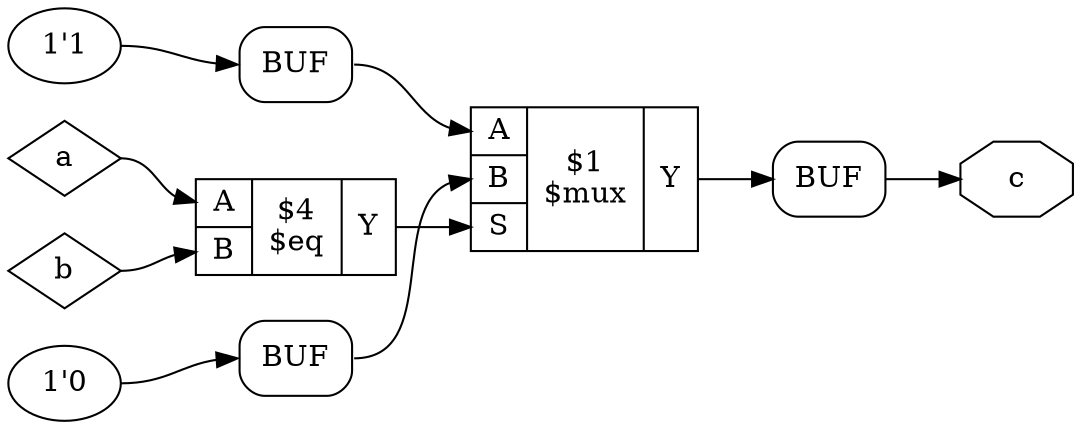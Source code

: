 digraph "" {
label="";
rankdir="LR";
remincross=true;
n5 [ shape=octagon, label="c", color="black", fontcolor="black" ];
n6 [ shape=diamond, label="b", color="black", fontcolor="black" ];
n7 [ shape=diamond, label="a", color="black", fontcolor="black" ];
c11 [ shape=record, label="{{<p8> A|<p9> B}|$4\n$eq|{<p10> Y}}" ];
c13 [ shape=record, label="{{<p8> A|<p9> B|<p12> S}|$1\n$mux|{<p10> Y}}" ];
v0 [ label="1'0" ];
x1 [shape=box, style=rounded, label="BUF"];
x2 [shape=box, style=rounded, label="BUF"];
v3 [ label="1'1" ];
x4 [shape=box, style=rounded, label="BUF"];
x1:e:e -> c13:p9:w [color="black", label=""];
x4:e:e -> c13:p8:w [color="black", label=""];
c11:p10:e -> c13:p12:w [color="black", label=""];
c13:p10:e -> x2:w:w [color="black", label=""];
x2:e:e -> n5:w [color="black", label=""];
n6:e -> c11:p9:w [color="black", label=""];
n7:e -> c11:p8:w [color="black", label=""];
v0:e -> x1:w:w [color="black", label=""];
v3:e -> x4:w:w [color="black", label=""];
}
